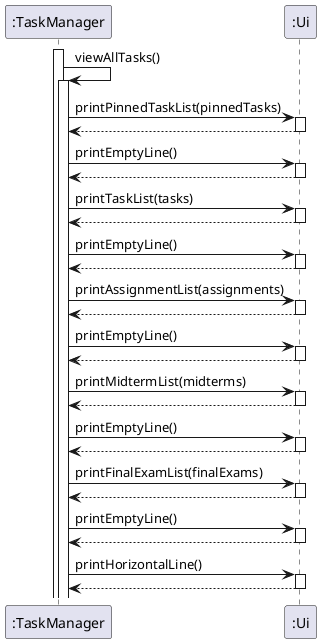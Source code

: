 @startuml

activate ":TaskManager"
":TaskManager" -> ":TaskManager"++ : viewAllTasks()
":TaskManager" -> ":Ui"++ : printPinnedTaskList(pinnedTasks)
return
":TaskManager" -> ":Ui"++ : printEmptyLine()
return
":TaskManager" -> ":Ui"++ : printTaskList(tasks)
return
":TaskManager" -> ":Ui"++ : printEmptyLine()
return
":TaskManager" -> ":Ui"++ : printAssignmentList(assignments)
return
":TaskManager" -> ":Ui"++ : printEmptyLine()
return
":TaskManager" -> ":Ui"++ : printMidtermList(midterms)
return
":TaskManager" -> ":Ui"++ : printEmptyLine()
return
":TaskManager" -> ":Ui"++ : printFinalExamList(finalExams)
return
":TaskManager" -> ":Ui"++ : printEmptyLine()
return
":TaskManager" -> ":Ui"++ : printHorizontalLine()

return

@enduml